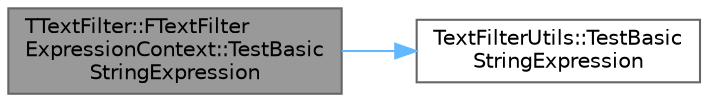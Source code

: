 digraph "TTextFilter::FTextFilterExpressionContext::TestBasicStringExpression"
{
 // INTERACTIVE_SVG=YES
 // LATEX_PDF_SIZE
  bgcolor="transparent";
  edge [fontname=Helvetica,fontsize=10,labelfontname=Helvetica,labelfontsize=10];
  node [fontname=Helvetica,fontsize=10,shape=box,height=0.2,width=0.4];
  rankdir="LR";
  Node1 [id="Node000001",label="TTextFilter::FTextFilter\lExpressionContext::TestBasic\lStringExpression",height=0.2,width=0.4,color="gray40", fillcolor="grey60", style="filled", fontcolor="black",tooltip="Test the given value against the strings extracted from the current item."];
  Node1 -> Node2 [id="edge1_Node000001_Node000002",color="steelblue1",style="solid",tooltip=" "];
  Node2 [id="Node000002",label="TextFilterUtils::TestBasic\lStringExpression",height=0.2,width=0.4,color="grey40", fillcolor="white", style="filled",URL="$dc/d63/namespaceTextFilterUtils.html#affccdd88f5feb78a92d169200096536c",tooltip="Utility function to perform a basic string test for the given values."];
}
